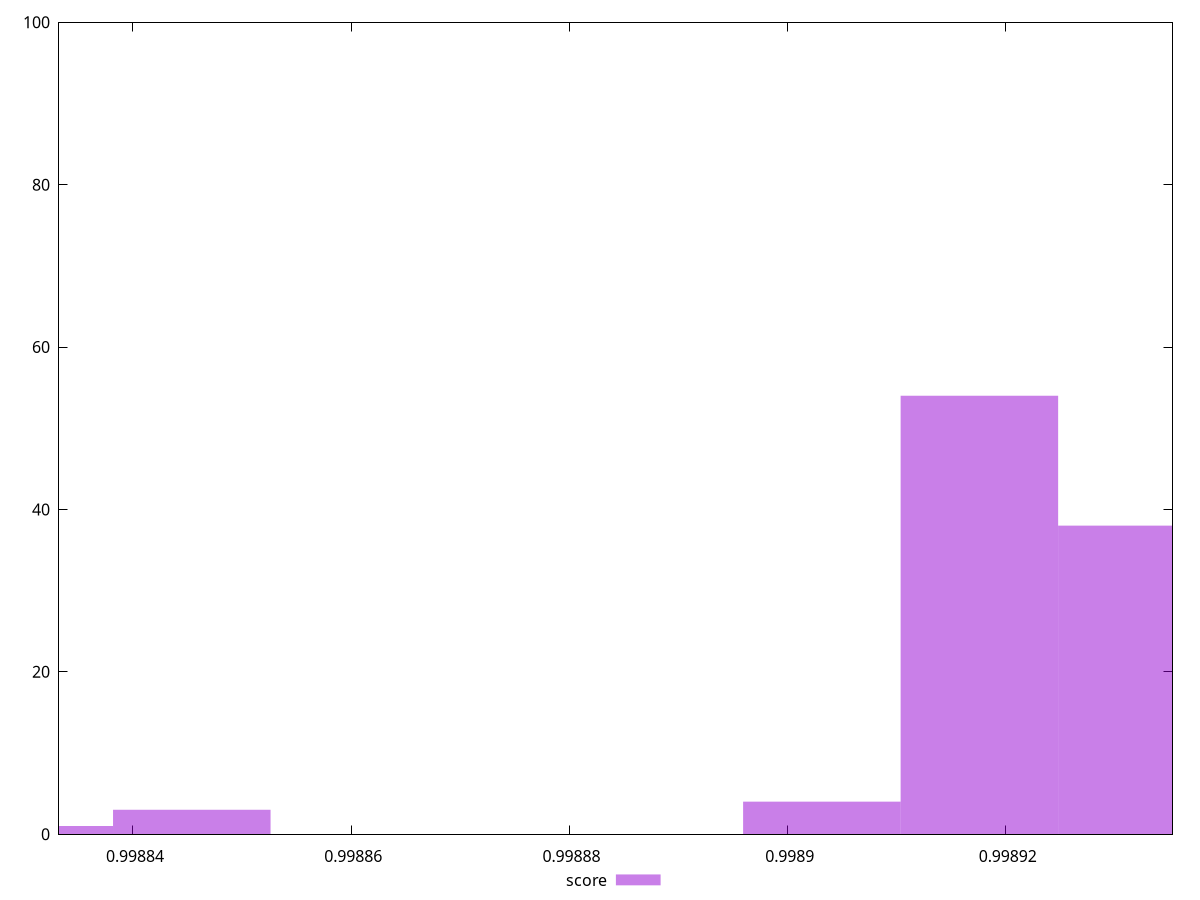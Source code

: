 reset

$score <<EOF
0.9989175742348351 54
0.9989031373407689 4
0.9989320111289014 38
0.9988453897645037 3
0.9988309528704373 1
EOF

set key outside below
set boxwidth 0.000014436894066291408
set xrange [0.9988332195298826:0.9989352736633577]
set yrange [0:100]
set trange [0:100]
set style fill transparent solid 0.5 noborder
set terminal svg size 640, 490 enhanced background rgb 'white'
set output "report_00007_2020-12-11T15:55:29.892Z/interactive/samples/pages+cached+noexternal+nojs/score/histogram.svg"

plot $score title "score" with boxes

reset
